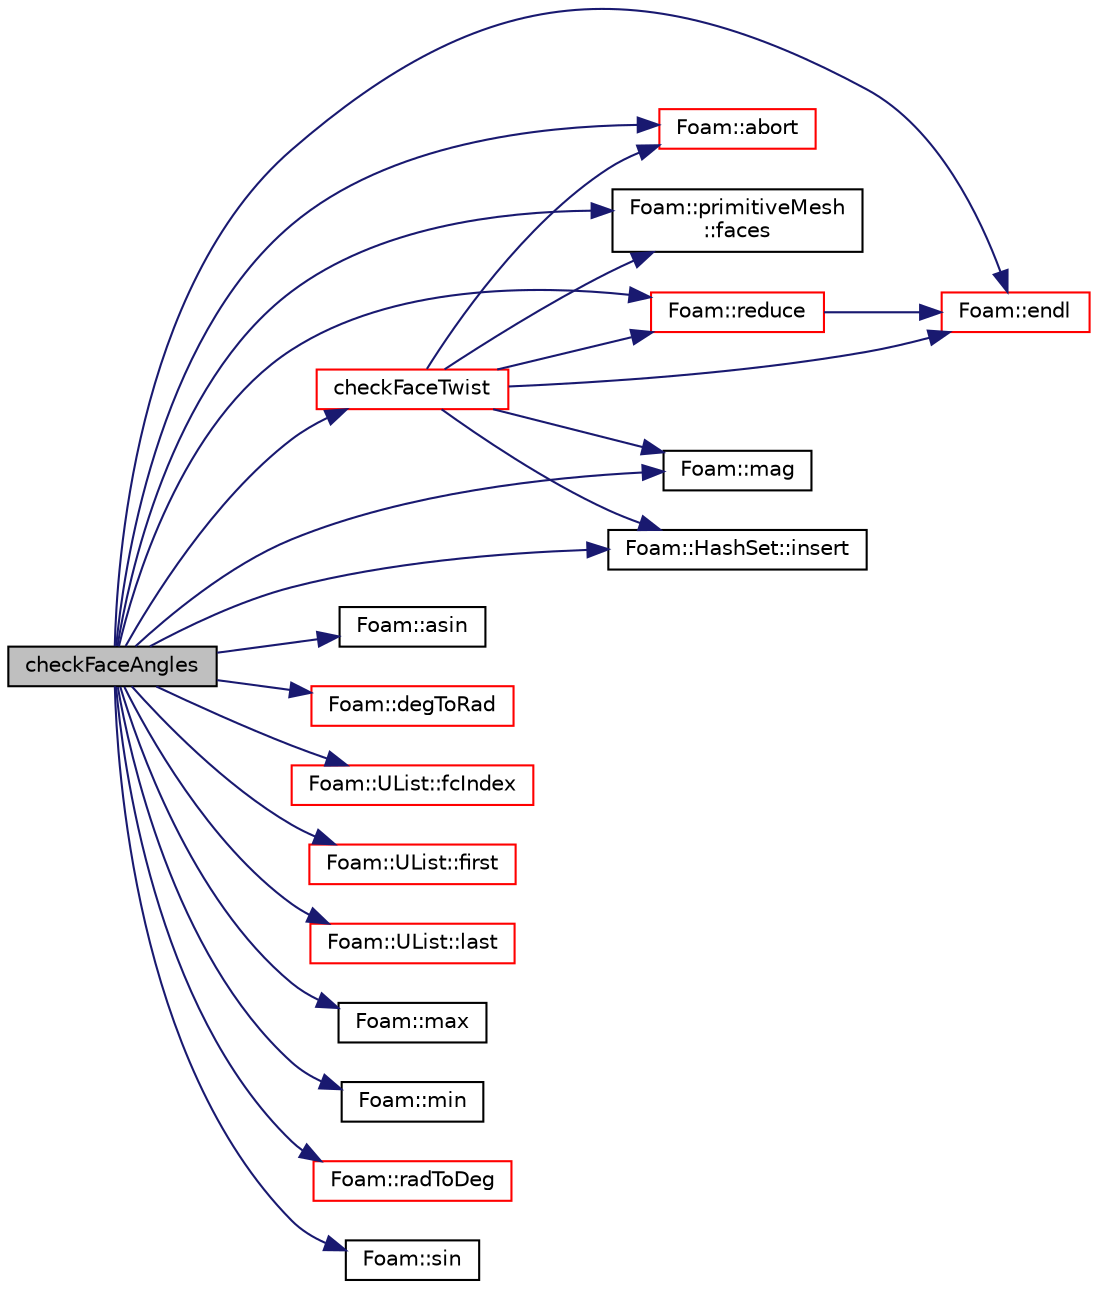 digraph "checkFaceAngles"
{
  bgcolor="transparent";
  edge [fontname="Helvetica",fontsize="10",labelfontname="Helvetica",labelfontsize="10"];
  node [fontname="Helvetica",fontsize="10",shape=record];
  rankdir="LR";
  Node1 [label="checkFaceAngles",height=0.2,width=0.4,color="black", fillcolor="grey75", style="filled", fontcolor="black"];
  Node1 -> Node2 [color="midnightblue",fontsize="10",style="solid",fontname="Helvetica"];
  Node2 [label="Foam::abort",height=0.2,width=0.4,color="red",URL="$a10909.html#a447107a607d03e417307c203fa5fb44b"];
  Node1 -> Node3 [color="midnightblue",fontsize="10",style="solid",fontname="Helvetica"];
  Node3 [label="Foam::asin",height=0.2,width=0.4,color="black",URL="$a10909.html#a0f833aaca51130190a5001a7e5392f8a"];
  Node1 -> Node4 [color="midnightblue",fontsize="10",style="solid",fontname="Helvetica"];
  Node4 [label="checkFaceTwist",height=0.2,width=0.4,color="red",URL="$a02019.html#a024a05dbc6d84c1506e13b255ee71518"];
  Node4 -> Node2 [color="midnightblue",fontsize="10",style="solid",fontname="Helvetica"];
  Node4 -> Node5 [color="midnightblue",fontsize="10",style="solid",fontname="Helvetica"];
  Node5 [label="Foam::primitiveMesh\l::faces",height=0.2,width=0.4,color="black",URL="$a02018.html#a23ca4b0f5e216674cd6bdd98aa90563e",tooltip="Return faces. "];
  Node4 -> Node6 [color="midnightblue",fontsize="10",style="solid",fontname="Helvetica"];
  Node6 [label="Foam::mag",height=0.2,width=0.4,color="black",URL="$a10909.html#a929da2a3fdcf3dacbbe0487d3a330dae"];
  Node4 -> Node7 [color="midnightblue",fontsize="10",style="solid",fontname="Helvetica"];
  Node7 [label="Foam::HashSet::insert",height=0.2,width=0.4,color="black",URL="$a00999.html#a49f0753d9652681fc3a81f59951a0ad7",tooltip="Insert a new entry. "];
  Node4 -> Node8 [color="midnightblue",fontsize="10",style="solid",fontname="Helvetica"];
  Node8 [label="Foam::reduce",height=0.2,width=0.4,color="red",URL="$a10909.html#a7ffd6af4acc2eb9ba72ee296b5ecda23"];
  Node8 -> Node9 [color="midnightblue",fontsize="10",style="solid",fontname="Helvetica"];
  Node9 [label="Foam::endl",height=0.2,width=0.4,color="red",URL="$a10909.html#a2db8fe02a0d3909e9351bb4275b23ce4",tooltip="Add newline and flush stream. "];
  Node4 -> Node9 [color="midnightblue",fontsize="10",style="solid",fontname="Helvetica"];
  Node1 -> Node10 [color="midnightblue",fontsize="10",style="solid",fontname="Helvetica"];
  Node10 [label="Foam::degToRad",height=0.2,width=0.4,color="red",URL="$a10909.html#af706f965be4d1457b0f1e7fade1c0118",tooltip="Conversion from degrees to radians. "];
  Node1 -> Node9 [color="midnightblue",fontsize="10",style="solid",fontname="Helvetica"];
  Node1 -> Node5 [color="midnightblue",fontsize="10",style="solid",fontname="Helvetica"];
  Node1 -> Node11 [color="midnightblue",fontsize="10",style="solid",fontname="Helvetica"];
  Node11 [label="Foam::UList::fcIndex",height=0.2,width=0.4,color="red",URL="$a02847.html#af4d05e19e6cdc80f0c7acd5bbe250f69",tooltip="Return the forward circular index, i.e. the next index. "];
  Node1 -> Node12 [color="midnightblue",fontsize="10",style="solid",fontname="Helvetica"];
  Node12 [label="Foam::UList::first",height=0.2,width=0.4,color="red",URL="$a02847.html#a1c9828bc3de9502754d944c95a2ce0d9",tooltip="Return the first element of the list. "];
  Node1 -> Node7 [color="midnightblue",fontsize="10",style="solid",fontname="Helvetica"];
  Node1 -> Node13 [color="midnightblue",fontsize="10",style="solid",fontname="Helvetica"];
  Node13 [label="Foam::UList::last",height=0.2,width=0.4,color="red",URL="$a02847.html#aef07c02ea1c27bdb5906043b399e0ff0",tooltip="Return the last element of the list. "];
  Node1 -> Node6 [color="midnightblue",fontsize="10",style="solid",fontname="Helvetica"];
  Node1 -> Node14 [color="midnightblue",fontsize="10",style="solid",fontname="Helvetica"];
  Node14 [label="Foam::max",height=0.2,width=0.4,color="black",URL="$a10909.html#ac993e906cf2774ae77e666bc24e81733"];
  Node1 -> Node15 [color="midnightblue",fontsize="10",style="solid",fontname="Helvetica"];
  Node15 [label="Foam::min",height=0.2,width=0.4,color="black",URL="$a10909.html#a253e112ad2d56d96230ff39ea7f442dc"];
  Node1 -> Node16 [color="midnightblue",fontsize="10",style="solid",fontname="Helvetica"];
  Node16 [label="Foam::radToDeg",height=0.2,width=0.4,color="red",URL="$a10909.html#a43e249466ea923a1a1243c5f91fbd2d7",tooltip="Conversion from radians to degrees. "];
  Node1 -> Node8 [color="midnightblue",fontsize="10",style="solid",fontname="Helvetica"];
  Node1 -> Node17 [color="midnightblue",fontsize="10",style="solid",fontname="Helvetica"];
  Node17 [label="Foam::sin",height=0.2,width=0.4,color="black",URL="$a10909.html#a4517d680df5510934705011b30dcefa6"];
}
